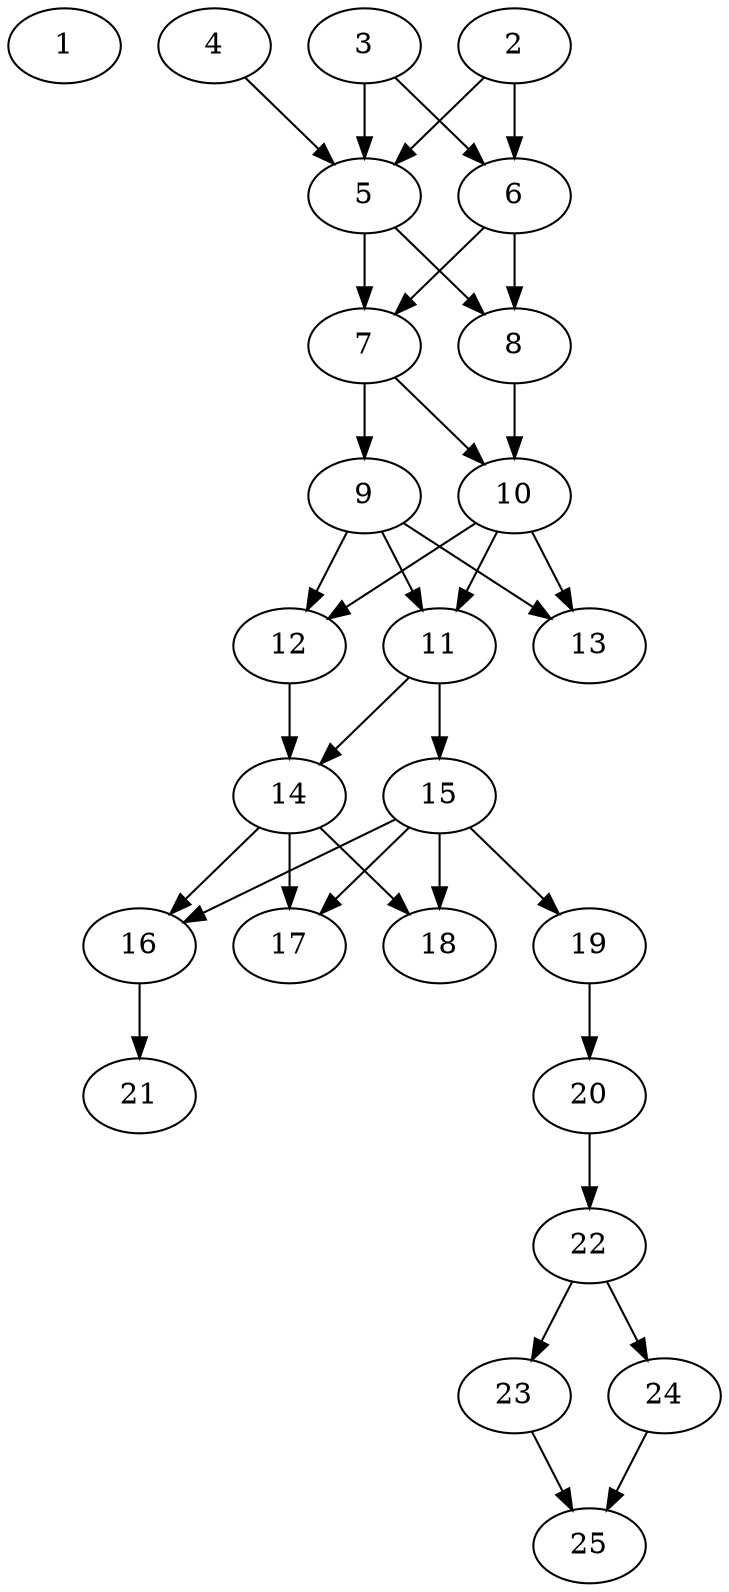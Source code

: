 // DAG automatically generated by daggen at Tue Aug  6 16:26:47 2019
// ./daggen --dot -n 25 --ccr 0.3 --fat 0.4 --regular 0.5 --density 0.8 --mindata 5242880 --maxdata 52428800 
digraph G {
  1 [size="20036267", alpha="0.11", expect_size="6010880"] 
  2 [size="140363093", alpha="0.04", expect_size="42108928"] 
  2 -> 5 [size ="42108928"]
  2 -> 6 [size ="42108928"]
  3 [size="136243200", alpha="0.16", expect_size="40872960"] 
  3 -> 5 [size ="40872960"]
  3 -> 6 [size ="40872960"]
  4 [size="164259840", alpha="0.07", expect_size="49277952"] 
  4 -> 5 [size ="49277952"]
  5 [size="146223787", alpha="0.07", expect_size="43867136"] 
  5 -> 7 [size ="43867136"]
  5 -> 8 [size ="43867136"]
  6 [size="100768427", alpha="0.07", expect_size="30230528"] 
  6 -> 7 [size ="30230528"]
  6 -> 8 [size ="30230528"]
  7 [size="60484267", alpha="0.06", expect_size="18145280"] 
  7 -> 9 [size ="18145280"]
  7 -> 10 [size ="18145280"]
  8 [size="117968213", alpha="0.14", expect_size="35390464"] 
  8 -> 10 [size ="35390464"]
  9 [size="40386560", alpha="0.13", expect_size="12115968"] 
  9 -> 11 [size ="12115968"]
  9 -> 12 [size ="12115968"]
  9 -> 13 [size ="12115968"]
  10 [size="97020587", alpha="0.01", expect_size="29106176"] 
  10 -> 11 [size ="29106176"]
  10 -> 12 [size ="29106176"]
  10 -> 13 [size ="29106176"]
  11 [size="111213227", alpha="0.13", expect_size="33363968"] 
  11 -> 14 [size ="33363968"]
  11 -> 15 [size ="33363968"]
  12 [size="41844053", alpha="0.12", expect_size="12553216"] 
  12 -> 14 [size ="12553216"]
  13 [size="72594773", alpha="0.03", expect_size="21778432"] 
  14 [size="43776000", alpha="0.18", expect_size="13132800"] 
  14 -> 16 [size ="13132800"]
  14 -> 17 [size ="13132800"]
  14 -> 18 [size ="13132800"]
  15 [size="99553280", alpha="0.19", expect_size="29865984"] 
  15 -> 16 [size ="29865984"]
  15 -> 17 [size ="29865984"]
  15 -> 18 [size ="29865984"]
  15 -> 19 [size ="29865984"]
  16 [size="154214400", alpha="0.14", expect_size="46264320"] 
  16 -> 21 [size ="46264320"]
  17 [size="49892693", alpha="0.14", expect_size="14967808"] 
  18 [size="93443413", alpha="0.02", expect_size="28033024"] 
  19 [size="46677333", alpha="0.13", expect_size="14003200"] 
  19 -> 20 [size ="14003200"]
  20 [size="146302293", alpha="0.07", expect_size="43890688"] 
  20 -> 22 [size ="43890688"]
  21 [size="155593387", alpha="0.01", expect_size="46678016"] 
  22 [size="98426880", alpha="0.11", expect_size="29528064"] 
  22 -> 23 [size ="29528064"]
  22 -> 24 [size ="29528064"]
  23 [size="33310720", alpha="0.16", expect_size="9993216"] 
  23 -> 25 [size ="9993216"]
  24 [size="59917653", alpha="0.19", expect_size="17975296"] 
  24 -> 25 [size ="17975296"]
  25 [size="42953387", alpha="0.19", expect_size="12886016"] 
}
